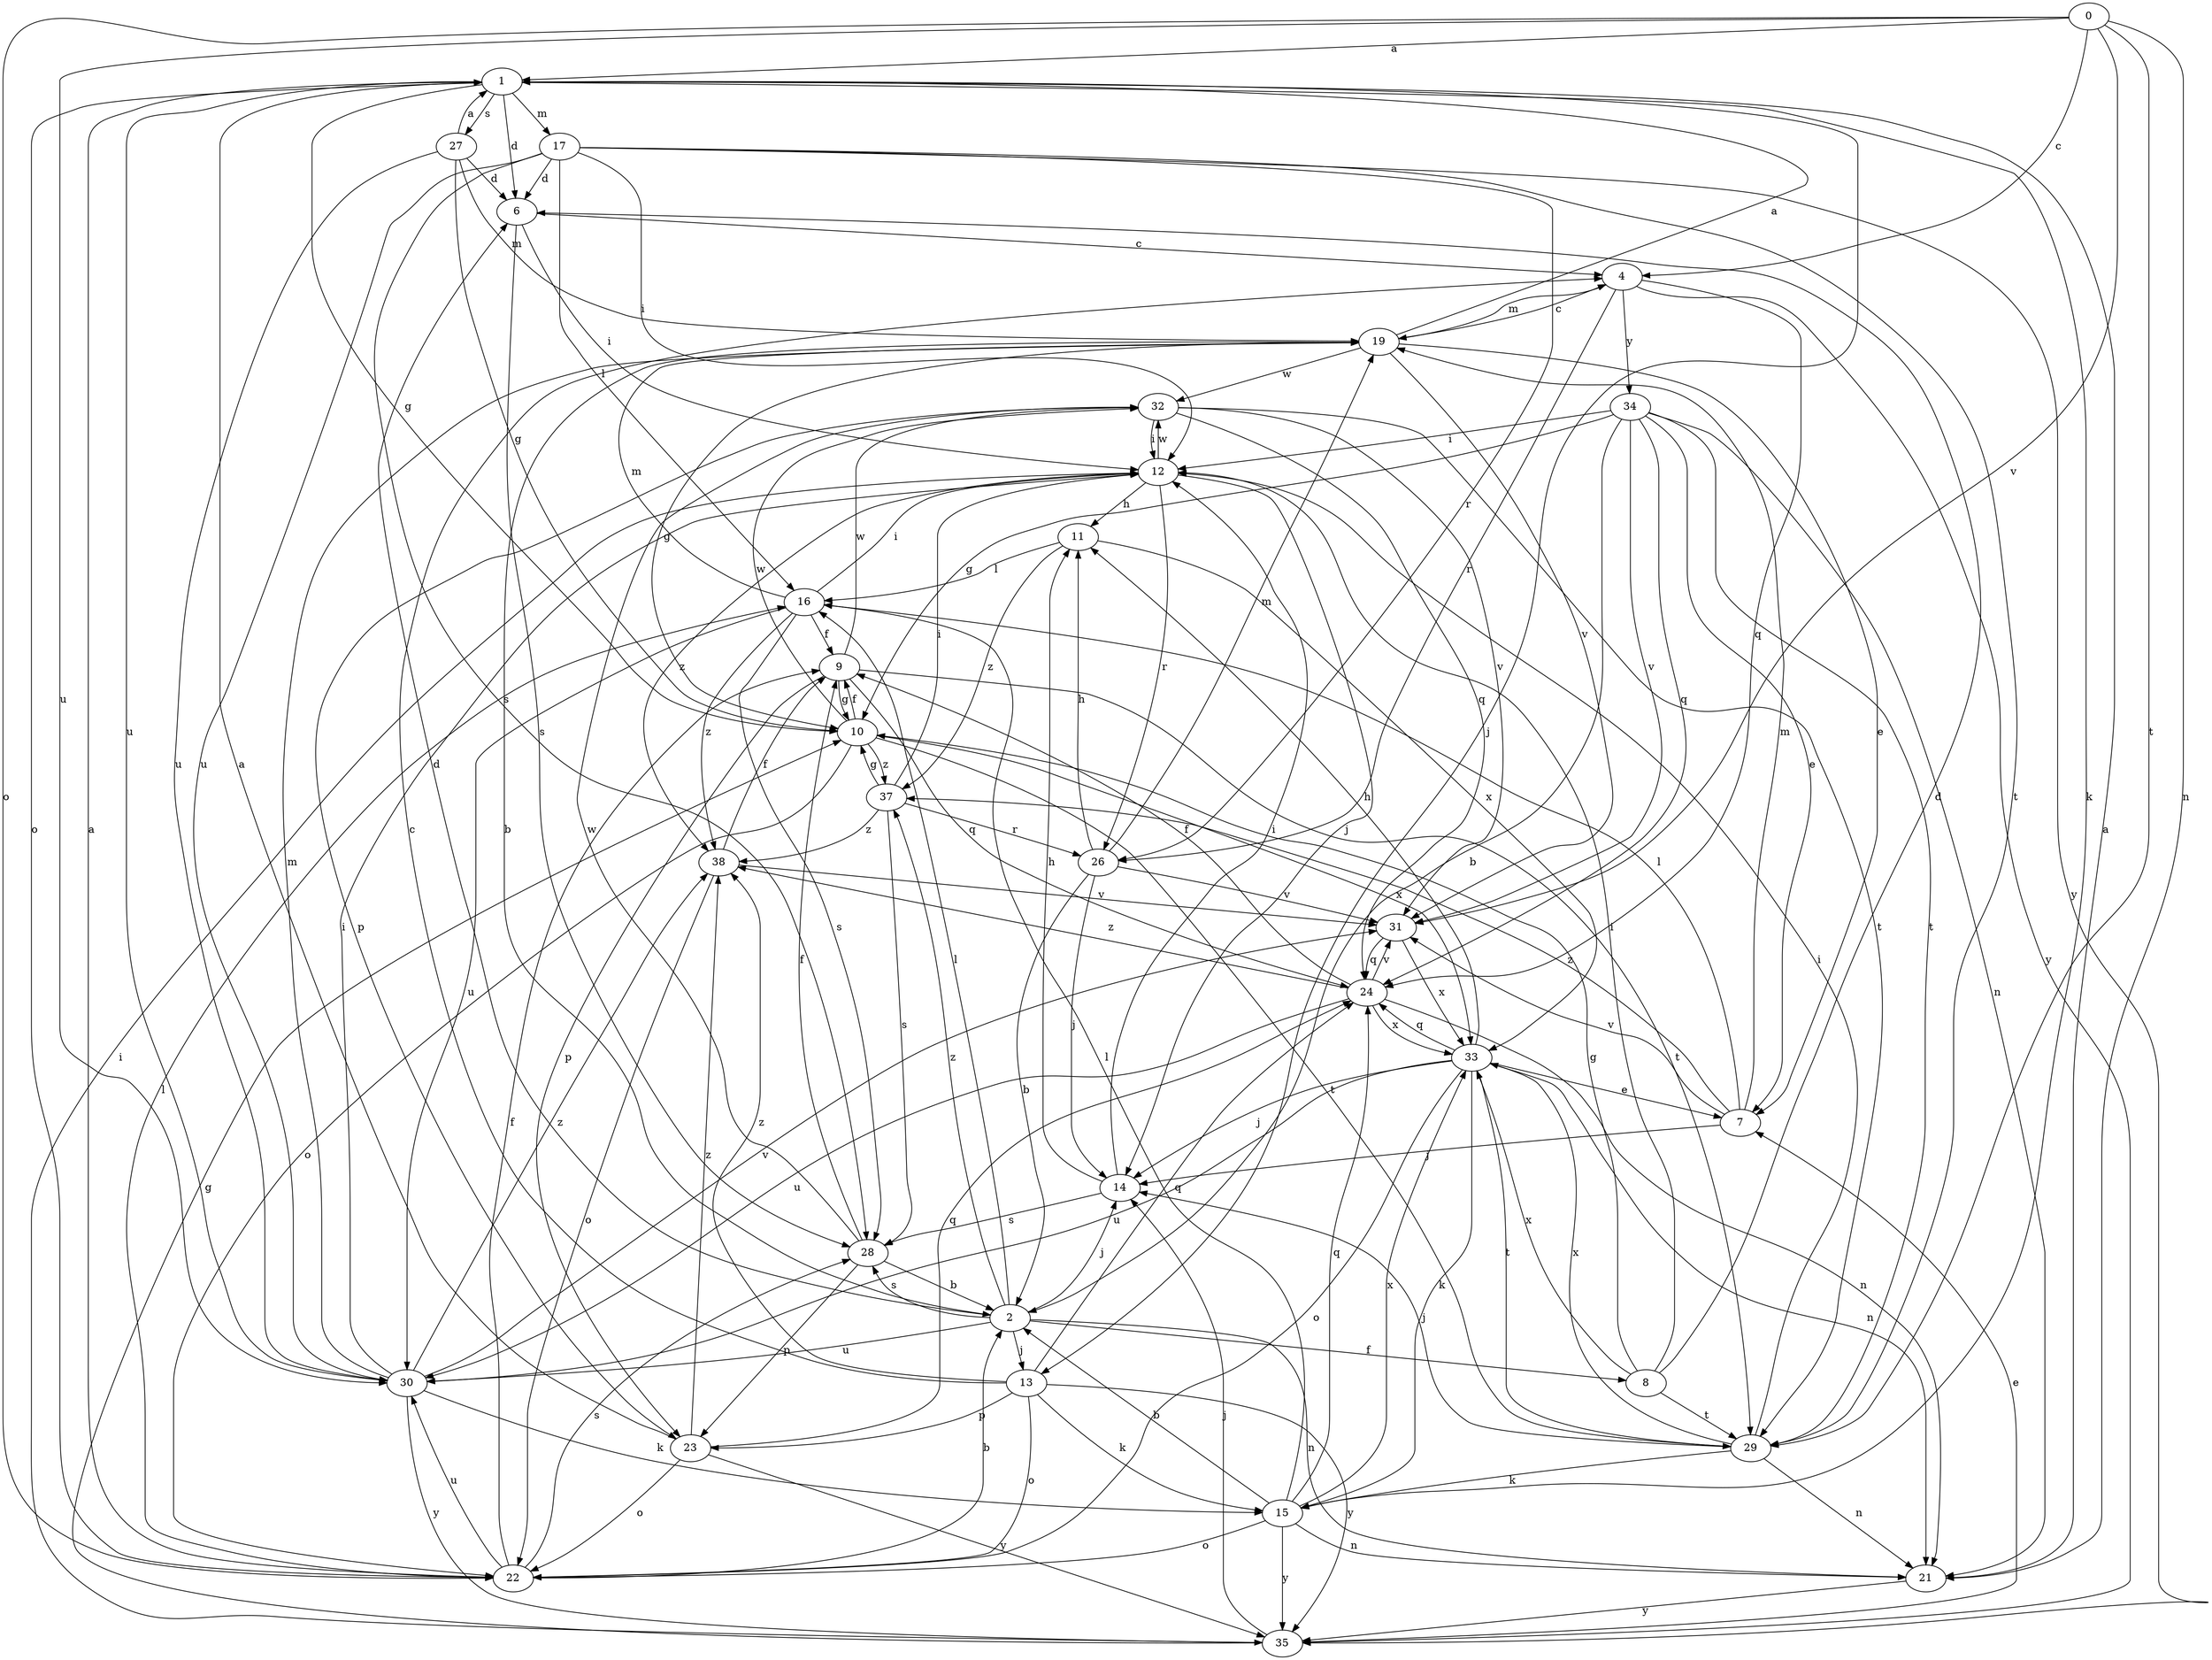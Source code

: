 strict digraph  {
0;
1;
2;
4;
6;
7;
8;
9;
10;
11;
12;
13;
14;
15;
16;
17;
19;
21;
22;
23;
24;
26;
27;
28;
29;
30;
31;
32;
33;
34;
35;
37;
38;
0 -> 1  [label=a];
0 -> 4  [label=c];
0 -> 21  [label=n];
0 -> 22  [label=o];
0 -> 29  [label=t];
0 -> 30  [label=u];
0 -> 31  [label=v];
1 -> 6  [label=d];
1 -> 10  [label=g];
1 -> 13  [label=j];
1 -> 15  [label=k];
1 -> 17  [label=m];
1 -> 22  [label=o];
1 -> 27  [label=s];
1 -> 30  [label=u];
2 -> 6  [label=d];
2 -> 8  [label=f];
2 -> 13  [label=j];
2 -> 14  [label=j];
2 -> 16  [label=l];
2 -> 21  [label=n];
2 -> 28  [label=s];
2 -> 30  [label=u];
2 -> 37  [label=z];
4 -> 19  [label=m];
4 -> 24  [label=q];
4 -> 26  [label=r];
4 -> 34  [label=y];
4 -> 35  [label=y];
6 -> 4  [label=c];
6 -> 12  [label=i];
6 -> 28  [label=s];
7 -> 14  [label=j];
7 -> 16  [label=l];
7 -> 19  [label=m];
7 -> 31  [label=v];
7 -> 37  [label=z];
8 -> 6  [label=d];
8 -> 10  [label=g];
8 -> 12  [label=i];
8 -> 29  [label=t];
8 -> 33  [label=x];
9 -> 10  [label=g];
9 -> 23  [label=p];
9 -> 24  [label=q];
9 -> 29  [label=t];
9 -> 32  [label=w];
10 -> 9  [label=f];
10 -> 22  [label=o];
10 -> 29  [label=t];
10 -> 32  [label=w];
10 -> 33  [label=x];
10 -> 37  [label=z];
11 -> 16  [label=l];
11 -> 33  [label=x];
11 -> 37  [label=z];
12 -> 11  [label=h];
12 -> 14  [label=j];
12 -> 26  [label=r];
12 -> 32  [label=w];
12 -> 38  [label=z];
13 -> 4  [label=c];
13 -> 15  [label=k];
13 -> 22  [label=o];
13 -> 23  [label=p];
13 -> 24  [label=q];
13 -> 35  [label=y];
13 -> 38  [label=z];
14 -> 11  [label=h];
14 -> 12  [label=i];
14 -> 28  [label=s];
15 -> 2  [label=b];
15 -> 16  [label=l];
15 -> 21  [label=n];
15 -> 22  [label=o];
15 -> 24  [label=q];
15 -> 33  [label=x];
15 -> 35  [label=y];
16 -> 9  [label=f];
16 -> 12  [label=i];
16 -> 19  [label=m];
16 -> 28  [label=s];
16 -> 30  [label=u];
16 -> 38  [label=z];
17 -> 6  [label=d];
17 -> 12  [label=i];
17 -> 16  [label=l];
17 -> 26  [label=r];
17 -> 28  [label=s];
17 -> 29  [label=t];
17 -> 30  [label=u];
17 -> 35  [label=y];
19 -> 1  [label=a];
19 -> 2  [label=b];
19 -> 4  [label=c];
19 -> 7  [label=e];
19 -> 10  [label=g];
19 -> 31  [label=v];
19 -> 32  [label=w];
21 -> 1  [label=a];
21 -> 35  [label=y];
22 -> 1  [label=a];
22 -> 2  [label=b];
22 -> 9  [label=f];
22 -> 16  [label=l];
22 -> 28  [label=s];
22 -> 30  [label=u];
23 -> 1  [label=a];
23 -> 22  [label=o];
23 -> 24  [label=q];
23 -> 35  [label=y];
23 -> 38  [label=z];
24 -> 9  [label=f];
24 -> 21  [label=n];
24 -> 30  [label=u];
24 -> 31  [label=v];
24 -> 33  [label=x];
24 -> 38  [label=z];
26 -> 2  [label=b];
26 -> 11  [label=h];
26 -> 14  [label=j];
26 -> 19  [label=m];
26 -> 31  [label=v];
27 -> 1  [label=a];
27 -> 6  [label=d];
27 -> 10  [label=g];
27 -> 19  [label=m];
27 -> 30  [label=u];
28 -> 2  [label=b];
28 -> 9  [label=f];
28 -> 23  [label=p];
28 -> 32  [label=w];
29 -> 12  [label=i];
29 -> 14  [label=j];
29 -> 15  [label=k];
29 -> 21  [label=n];
29 -> 33  [label=x];
30 -> 12  [label=i];
30 -> 15  [label=k];
30 -> 19  [label=m];
30 -> 31  [label=v];
30 -> 35  [label=y];
30 -> 38  [label=z];
31 -> 24  [label=q];
31 -> 33  [label=x];
32 -> 12  [label=i];
32 -> 23  [label=p];
32 -> 24  [label=q];
32 -> 29  [label=t];
32 -> 31  [label=v];
33 -> 7  [label=e];
33 -> 11  [label=h];
33 -> 14  [label=j];
33 -> 15  [label=k];
33 -> 21  [label=n];
33 -> 22  [label=o];
33 -> 24  [label=q];
33 -> 29  [label=t];
33 -> 30  [label=u];
34 -> 2  [label=b];
34 -> 7  [label=e];
34 -> 10  [label=g];
34 -> 12  [label=i];
34 -> 21  [label=n];
34 -> 24  [label=q];
34 -> 29  [label=t];
34 -> 31  [label=v];
35 -> 7  [label=e];
35 -> 10  [label=g];
35 -> 12  [label=i];
35 -> 14  [label=j];
37 -> 10  [label=g];
37 -> 12  [label=i];
37 -> 26  [label=r];
37 -> 28  [label=s];
37 -> 38  [label=z];
38 -> 9  [label=f];
38 -> 22  [label=o];
38 -> 31  [label=v];
}
